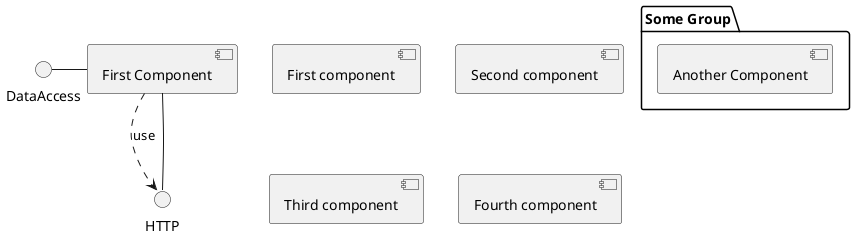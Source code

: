 @startuml

[First component]
[Second component]
[Third component]
[Fourth component]

DataAccess - [First Component]
[First Component] ..> HTTP : use

package "Some Group" {
  HTTP - [First Component]
  [Another Component]
}

@enduml
